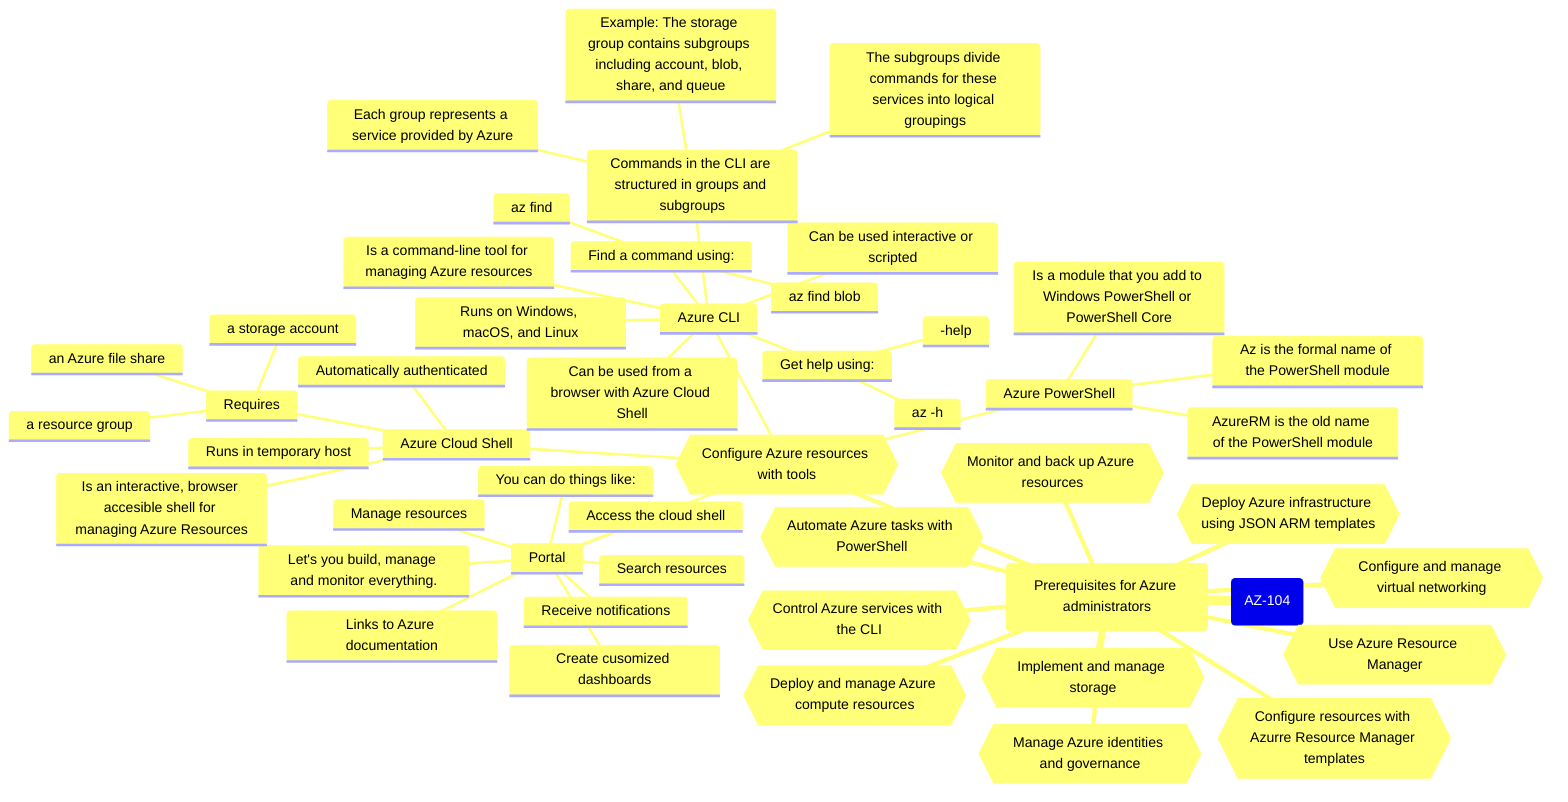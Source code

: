 mindmap
  root(AZ-104)
    (Prerequisites for Azure administrators)
      {{Configure Azure resources with tools}}
        Portal
          Let's you build, manage and monitor everything.
          You can do things like:
          Search resources
          Manage resources
          Create cusomized dashboards
          Access the cloud shell
          Receive notifications
          Links to Azure documentation
        Azure Cloud Shell
          Is an interactive, browser accesible shell for managing Azure Resources
          Automatically authenticated
          Runs in temporary host
          Requires
            a resource group
            a storage account
            an Azure file share
        Azure PowerShell
          Is a module that you add to Windows PowerShell or PowerShell Core
          Az is the formal name of the PowerShell module
          AzureRM is the old name of the PowerShell module
        Azure CLI
          Is a command-line tool for managing Azure resources
          Runs on Windows, macOS, and Linux
          Can be used from a browser with Azure Cloud Shell
          Can be used interactive or scripted
          Commands in the CLI are structured in groups and subgroups
            Each group represents a service provided by Azure
            The subgroups divide commands for these services into logical groupings
            Example: The storage group contains subgroups including account, blob, share, and queue
          Find a command using:
            az find
            az find blob
          Get help using:
            az -h
            az storage blob -h (--help)
      {{Use Azure Resource Manager}}
      {{Configure resources with Azurre Resource Manager templates}}
      {{Automate Azure tasks with PowerShell}}
      {{Control Azure services with the CLI}}
      {{Deploy Azure infrastructure using JSON ARM templates}}
      {{Manage Azure identities and governance}}
      {{Implement and manage storage}}
      {{Deploy and manage Azure compute resources}}
      {{Configure and manage virtual networking}}
      {{Monitor and back up Azure resources}}